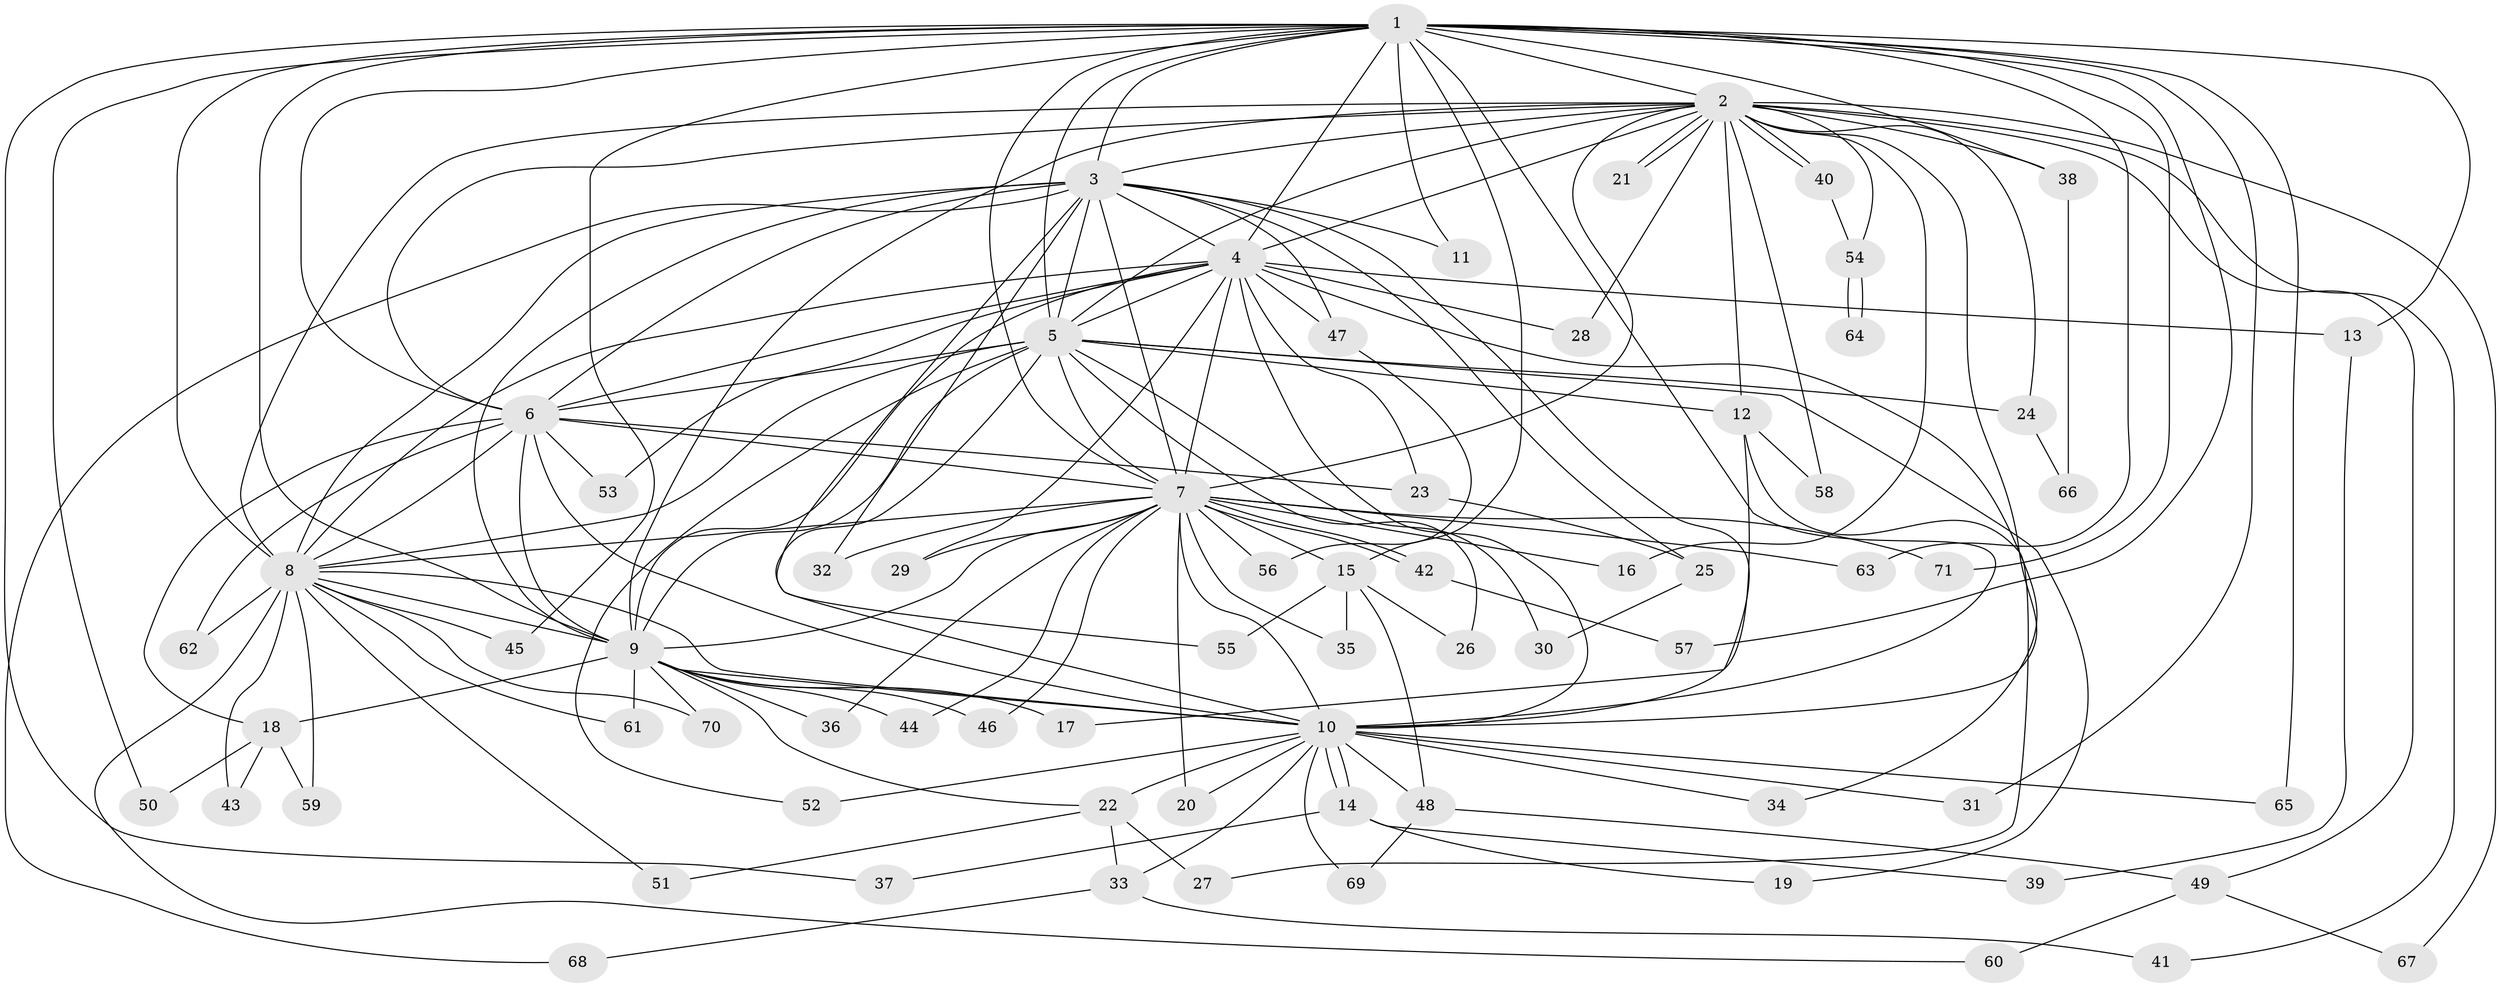 // coarse degree distribution, {17: 0.019230769230769232, 18: 0.038461538461538464, 14: 0.038461538461538464, 15: 0.038461538461538464, 19: 0.019230769230769232, 21: 0.019230769230769232, 2: 0.5961538461538461, 4: 0.09615384615384616, 5: 0.038461538461538464, 3: 0.07692307692307693, 1: 0.019230769230769232}
// Generated by graph-tools (version 1.1) at 2025/51/02/27/25 19:51:49]
// undirected, 71 vertices, 167 edges
graph export_dot {
graph [start="1"]
  node [color=gray90,style=filled];
  1;
  2;
  3;
  4;
  5;
  6;
  7;
  8;
  9;
  10;
  11;
  12;
  13;
  14;
  15;
  16;
  17;
  18;
  19;
  20;
  21;
  22;
  23;
  24;
  25;
  26;
  27;
  28;
  29;
  30;
  31;
  32;
  33;
  34;
  35;
  36;
  37;
  38;
  39;
  40;
  41;
  42;
  43;
  44;
  45;
  46;
  47;
  48;
  49;
  50;
  51;
  52;
  53;
  54;
  55;
  56;
  57;
  58;
  59;
  60;
  61;
  62;
  63;
  64;
  65;
  66;
  67;
  68;
  69;
  70;
  71;
  1 -- 2;
  1 -- 3;
  1 -- 4;
  1 -- 5;
  1 -- 6;
  1 -- 7;
  1 -- 8;
  1 -- 9;
  1 -- 10;
  1 -- 11;
  1 -- 13;
  1 -- 15;
  1 -- 31;
  1 -- 37;
  1 -- 38;
  1 -- 45;
  1 -- 50;
  1 -- 57;
  1 -- 63;
  1 -- 65;
  1 -- 71;
  2 -- 3;
  2 -- 4;
  2 -- 5;
  2 -- 6;
  2 -- 7;
  2 -- 8;
  2 -- 9;
  2 -- 10;
  2 -- 12;
  2 -- 16;
  2 -- 21;
  2 -- 21;
  2 -- 24;
  2 -- 28;
  2 -- 38;
  2 -- 40;
  2 -- 40;
  2 -- 41;
  2 -- 49;
  2 -- 54;
  2 -- 58;
  2 -- 67;
  3 -- 4;
  3 -- 5;
  3 -- 6;
  3 -- 7;
  3 -- 8;
  3 -- 9;
  3 -- 10;
  3 -- 11;
  3 -- 25;
  3 -- 32;
  3 -- 47;
  3 -- 55;
  3 -- 68;
  4 -- 5;
  4 -- 6;
  4 -- 7;
  4 -- 8;
  4 -- 9;
  4 -- 10;
  4 -- 13;
  4 -- 23;
  4 -- 28;
  4 -- 29;
  4 -- 34;
  4 -- 47;
  4 -- 53;
  5 -- 6;
  5 -- 7;
  5 -- 8;
  5 -- 9;
  5 -- 10;
  5 -- 12;
  5 -- 19;
  5 -- 24;
  5 -- 26;
  5 -- 30;
  5 -- 52;
  6 -- 7;
  6 -- 8;
  6 -- 9;
  6 -- 10;
  6 -- 18;
  6 -- 23;
  6 -- 53;
  6 -- 62;
  7 -- 8;
  7 -- 9;
  7 -- 10;
  7 -- 15;
  7 -- 16;
  7 -- 20;
  7 -- 29;
  7 -- 32;
  7 -- 35;
  7 -- 36;
  7 -- 42;
  7 -- 42;
  7 -- 44;
  7 -- 46;
  7 -- 56;
  7 -- 63;
  7 -- 71;
  8 -- 9;
  8 -- 10;
  8 -- 43;
  8 -- 45;
  8 -- 51;
  8 -- 59;
  8 -- 60;
  8 -- 61;
  8 -- 62;
  8 -- 70;
  9 -- 10;
  9 -- 17;
  9 -- 18;
  9 -- 22;
  9 -- 36;
  9 -- 44;
  9 -- 46;
  9 -- 61;
  9 -- 70;
  10 -- 14;
  10 -- 14;
  10 -- 20;
  10 -- 22;
  10 -- 31;
  10 -- 33;
  10 -- 34;
  10 -- 48;
  10 -- 52;
  10 -- 65;
  10 -- 69;
  12 -- 17;
  12 -- 27;
  12 -- 58;
  13 -- 39;
  14 -- 19;
  14 -- 37;
  14 -- 39;
  15 -- 26;
  15 -- 35;
  15 -- 48;
  15 -- 55;
  18 -- 43;
  18 -- 50;
  18 -- 59;
  22 -- 27;
  22 -- 33;
  22 -- 51;
  23 -- 25;
  24 -- 66;
  25 -- 30;
  33 -- 41;
  33 -- 68;
  38 -- 66;
  40 -- 54;
  42 -- 57;
  47 -- 56;
  48 -- 49;
  48 -- 69;
  49 -- 60;
  49 -- 67;
  54 -- 64;
  54 -- 64;
}
